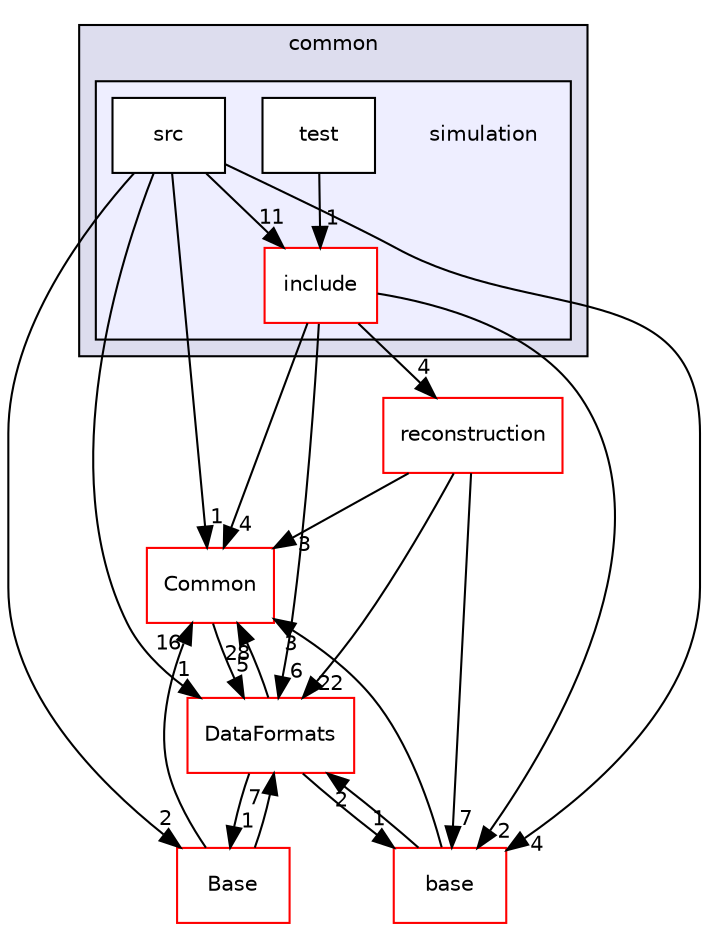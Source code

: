 digraph "/home/travis/build/AliceO2Group/AliceO2/Detectors/ITSMFT/common/simulation" {
  bgcolor=transparent;
  compound=true
  node [ fontsize="10", fontname="Helvetica"];
  edge [ labelfontsize="10", labelfontname="Helvetica"];
  subgraph clusterdir_85bf31a2e8d306e7598ffcb73f8df6bf {
    graph [ bgcolor="#ddddee", pencolor="black", label="common" fontname="Helvetica", fontsize="10", URL="dir_85bf31a2e8d306e7598ffcb73f8df6bf.html"]
  subgraph clusterdir_948e043a2a9c0d8c3d26178da976c005 {
    graph [ bgcolor="#eeeeff", pencolor="black", label="" URL="dir_948e043a2a9c0d8c3d26178da976c005.html"];
    dir_948e043a2a9c0d8c3d26178da976c005 [shape=plaintext label="simulation"];
    dir_aece0de4a924a7db153b75165d0988be [shape=box label="include" color="red" fillcolor="white" style="filled" URL="dir_aece0de4a924a7db153b75165d0988be.html"];
    dir_36f9785b6e7879c93ce113c7573e321a [shape=box label="src" color="black" fillcolor="white" style="filled" URL="dir_36f9785b6e7879c93ce113c7573e321a.html"];
    dir_74a2cd511ae2b2930045e15d010bedac [shape=box label="test" color="black" fillcolor="white" style="filled" URL="dir_74a2cd511ae2b2930045e15d010bedac.html"];
  }
  }
  dir_2174d8cbbd82d5c404dd04814f845a3a [shape=box label="reconstruction" color="red" URL="dir_2174d8cbbd82d5c404dd04814f845a3a.html"];
  dir_4ab6b4cc6a7edbff49100e9123df213f [shape=box label="Common" color="red" URL="dir_4ab6b4cc6a7edbff49100e9123df213f.html"];
  dir_37c90836491b695b472bf98d1be8336b [shape=box label="Base" color="red" URL="dir_37c90836491b695b472bf98d1be8336b.html"];
  dir_7c9998090bca7c4aa89c05dd66fe73f5 [shape=box label="base" color="red" URL="dir_7c9998090bca7c4aa89c05dd66fe73f5.html"];
  dir_2171f7ec022c5423887b07c69b2f5b48 [shape=box label="DataFormats" color="red" URL="dir_2171f7ec022c5423887b07c69b2f5b48.html"];
  dir_2174d8cbbd82d5c404dd04814f845a3a->dir_4ab6b4cc6a7edbff49100e9123df213f [headlabel="3", labeldistance=1.5 headhref="dir_000401_000012.html"];
  dir_2174d8cbbd82d5c404dd04814f845a3a->dir_7c9998090bca7c4aa89c05dd66fe73f5 [headlabel="7", labeldistance=1.5 headhref="dir_000401_000126.html"];
  dir_2174d8cbbd82d5c404dd04814f845a3a->dir_2171f7ec022c5423887b07c69b2f5b48 [headlabel="22", labeldistance=1.5 headhref="dir_000401_000055.html"];
  dir_36f9785b6e7879c93ce113c7573e321a->dir_4ab6b4cc6a7edbff49100e9123df213f [headlabel="1", labeldistance=1.5 headhref="dir_000045_000012.html"];
  dir_36f9785b6e7879c93ce113c7573e321a->dir_aece0de4a924a7db153b75165d0988be [headlabel="11", labeldistance=1.5 headhref="dir_000045_000042.html"];
  dir_36f9785b6e7879c93ce113c7573e321a->dir_37c90836491b695b472bf98d1be8336b [headlabel="2", labeldistance=1.5 headhref="dir_000045_000256.html"];
  dir_36f9785b6e7879c93ce113c7573e321a->dir_7c9998090bca7c4aa89c05dd66fe73f5 [headlabel="4", labeldistance=1.5 headhref="dir_000045_000126.html"];
  dir_36f9785b6e7879c93ce113c7573e321a->dir_2171f7ec022c5423887b07c69b2f5b48 [headlabel="1", labeldistance=1.5 headhref="dir_000045_000055.html"];
  dir_4ab6b4cc6a7edbff49100e9123df213f->dir_2171f7ec022c5423887b07c69b2f5b48 [headlabel="5", labeldistance=1.5 headhref="dir_000012_000055.html"];
  dir_74a2cd511ae2b2930045e15d010bedac->dir_aece0de4a924a7db153b75165d0988be [headlabel="1", labeldistance=1.5 headhref="dir_000412_000042.html"];
  dir_aece0de4a924a7db153b75165d0988be->dir_2174d8cbbd82d5c404dd04814f845a3a [headlabel="4", labeldistance=1.5 headhref="dir_000042_000401.html"];
  dir_aece0de4a924a7db153b75165d0988be->dir_4ab6b4cc6a7edbff49100e9123df213f [headlabel="4", labeldistance=1.5 headhref="dir_000042_000012.html"];
  dir_aece0de4a924a7db153b75165d0988be->dir_7c9998090bca7c4aa89c05dd66fe73f5 [headlabel="2", labeldistance=1.5 headhref="dir_000042_000126.html"];
  dir_aece0de4a924a7db153b75165d0988be->dir_2171f7ec022c5423887b07c69b2f5b48 [headlabel="6", labeldistance=1.5 headhref="dir_000042_000055.html"];
  dir_37c90836491b695b472bf98d1be8336b->dir_4ab6b4cc6a7edbff49100e9123df213f [headlabel="16", labeldistance=1.5 headhref="dir_000256_000012.html"];
  dir_37c90836491b695b472bf98d1be8336b->dir_2171f7ec022c5423887b07c69b2f5b48 [headlabel="7", labeldistance=1.5 headhref="dir_000256_000055.html"];
  dir_7c9998090bca7c4aa89c05dd66fe73f5->dir_4ab6b4cc6a7edbff49100e9123df213f [headlabel="3", labeldistance=1.5 headhref="dir_000126_000012.html"];
  dir_7c9998090bca7c4aa89c05dd66fe73f5->dir_2171f7ec022c5423887b07c69b2f5b48 [headlabel="2", labeldistance=1.5 headhref="dir_000126_000055.html"];
  dir_2171f7ec022c5423887b07c69b2f5b48->dir_4ab6b4cc6a7edbff49100e9123df213f [headlabel="28", labeldistance=1.5 headhref="dir_000055_000012.html"];
  dir_2171f7ec022c5423887b07c69b2f5b48->dir_37c90836491b695b472bf98d1be8336b [headlabel="1", labeldistance=1.5 headhref="dir_000055_000256.html"];
  dir_2171f7ec022c5423887b07c69b2f5b48->dir_7c9998090bca7c4aa89c05dd66fe73f5 [headlabel="1", labeldistance=1.5 headhref="dir_000055_000126.html"];
}
